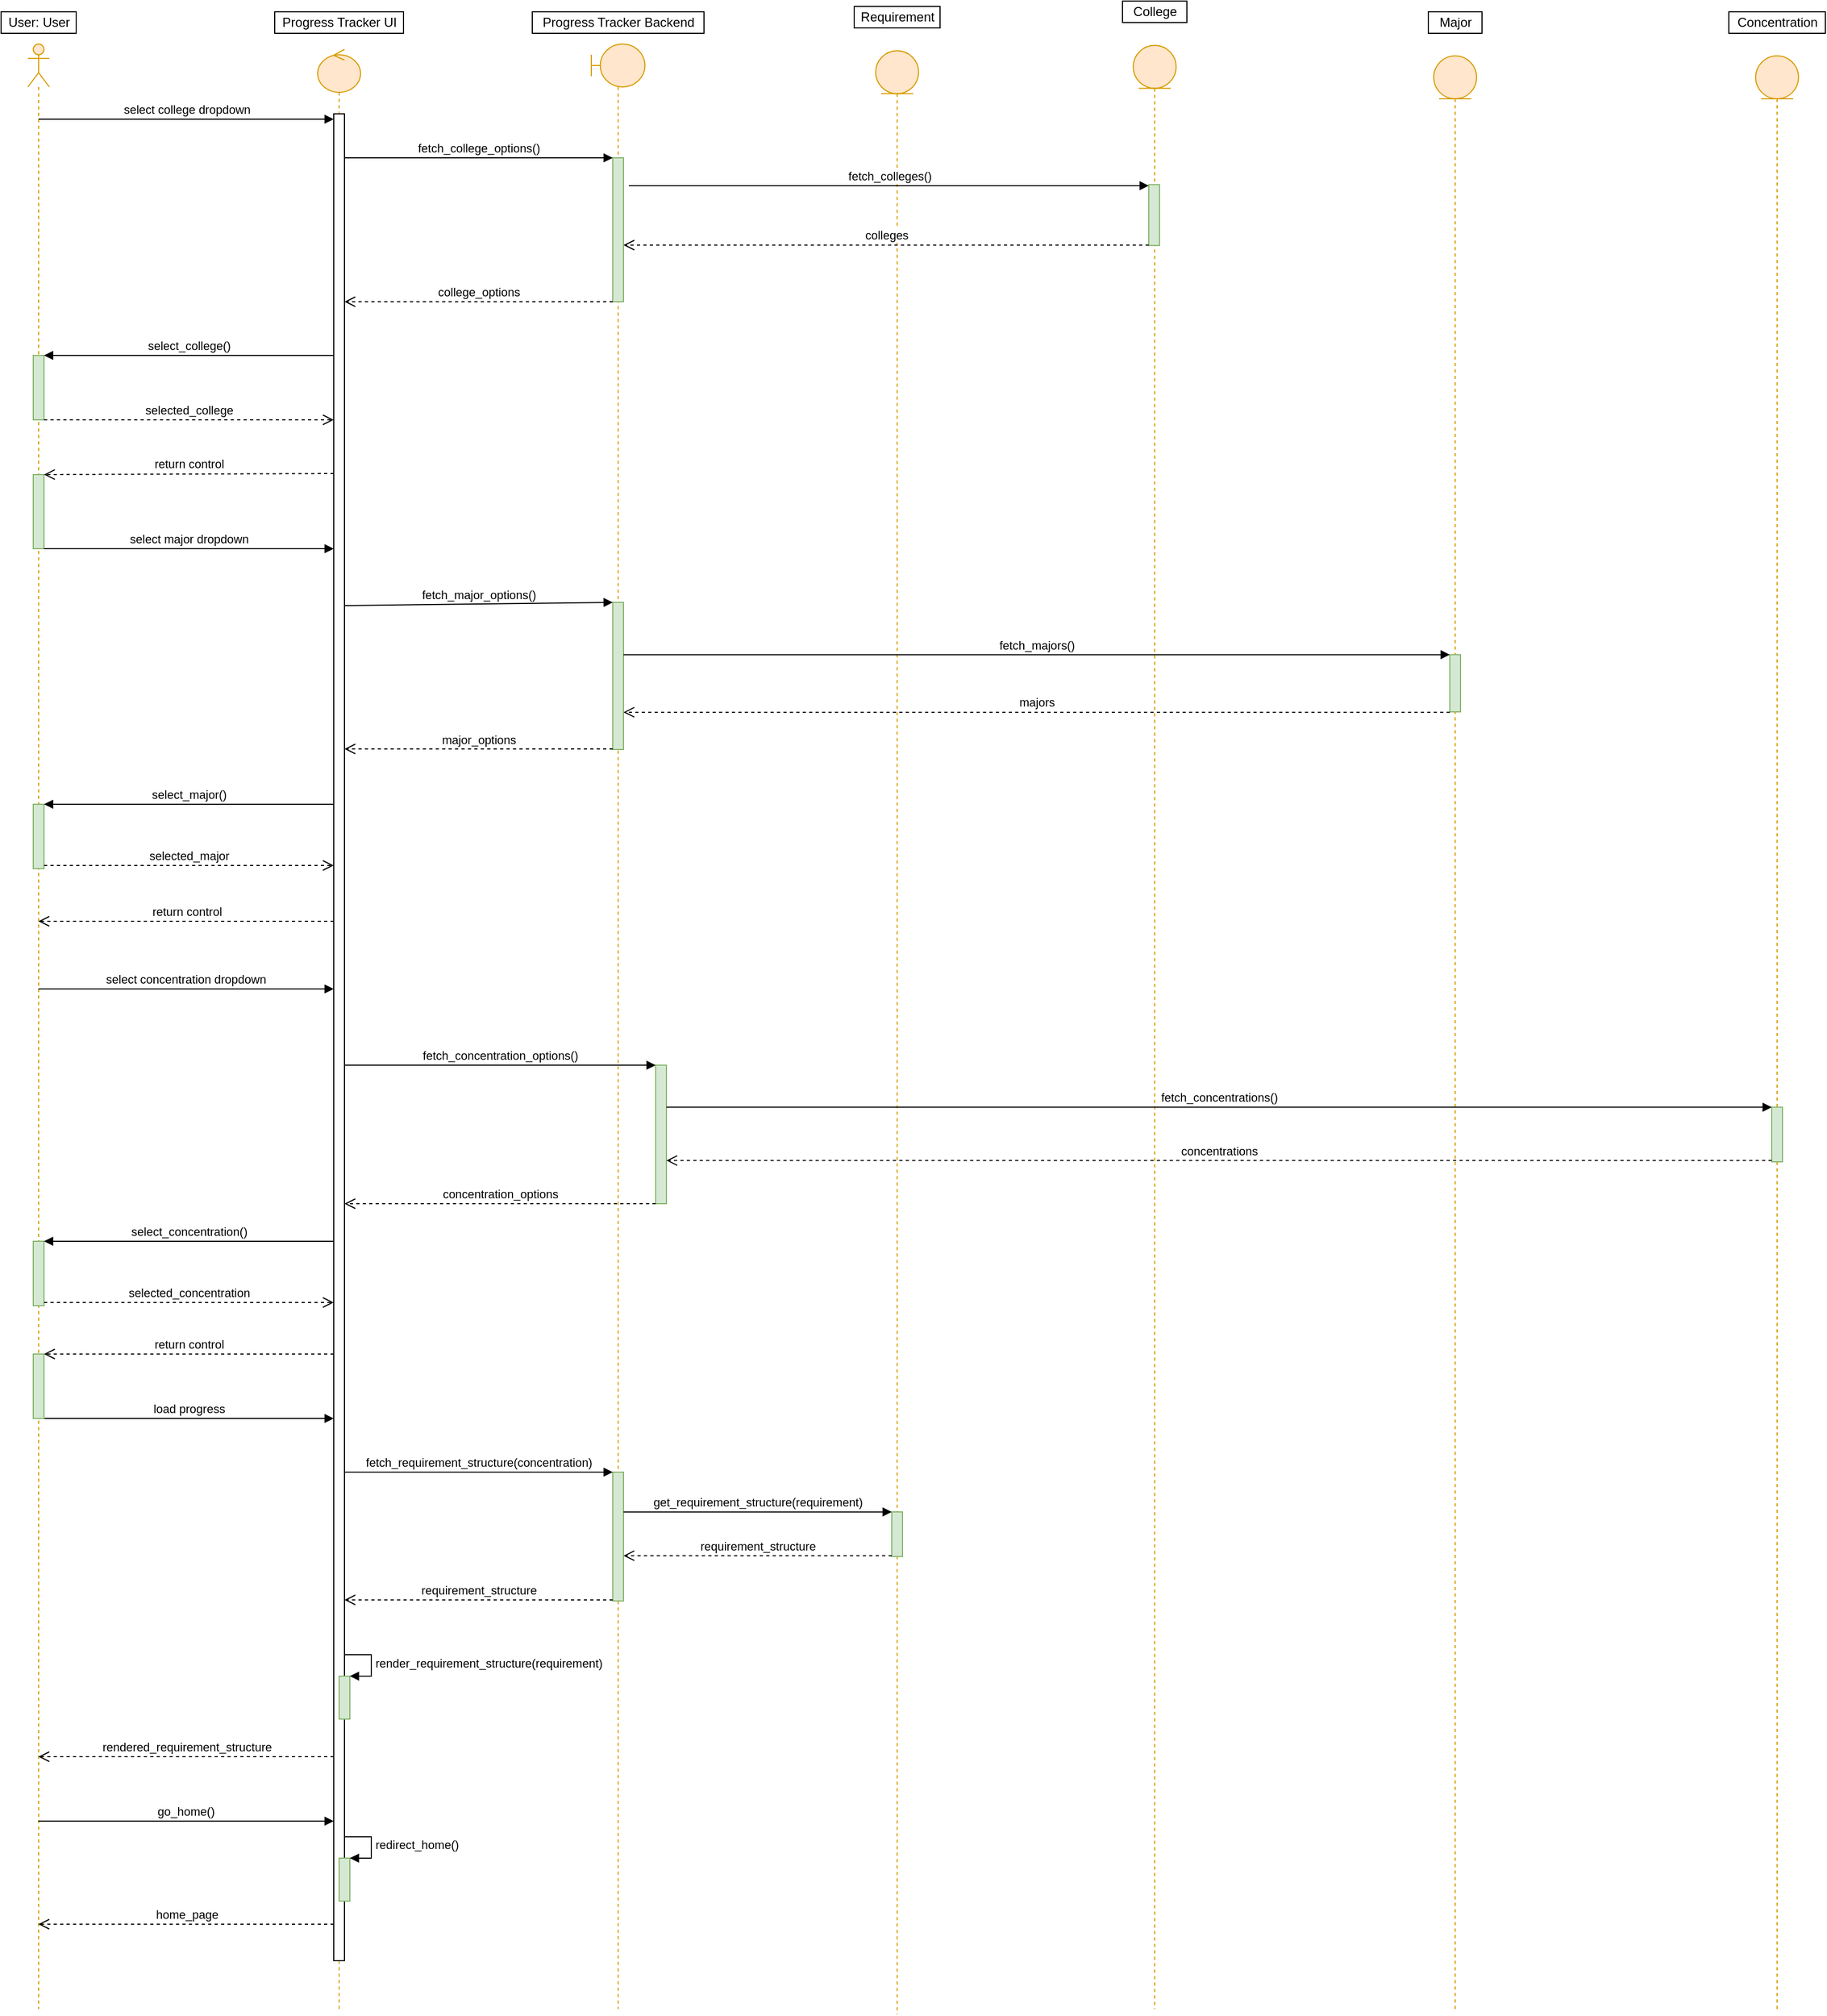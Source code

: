<?xml version="1.0" encoding="UTF-8"?>
<mxfile compressed="false" version="12.1.7" type="device" pages="1"><diagram id="qxIXQQoXLA4KPB8yL7MM" name="Page-3"><mxGraphModel dx="2431" dy="1488" grid="1" gridSize="10" guides="1" tooltips="1" connect="1" arrows="1" fold="1" page="1" pageScale="1" pageWidth="850" pageHeight="1100" math="0" shadow="0"><root><mxCell id="4MsPIWo7bYqa63KtsmRX-0"/><mxCell id="4MsPIWo7bYqa63KtsmRX-1" parent="4MsPIWo7bYqa63KtsmRX-0"/><mxCell id="lIa5whQ5t8ZFdQZ5lfhp-8" value="" style="shape=umlLifeline;participant=umlActor;perimeter=lifelinePerimeter;whiteSpace=wrap;html=1;container=1;collapsible=0;recursiveResize=0;verticalAlign=top;spacingTop=36;labelBackgroundColor=none;outlineConnect=0;strokeColor=#d79b00;fillColor=#ffe6cc;" parent="4MsPIWo7bYqa63KtsmRX-1" vertex="1"><mxGeometry x="90" y="130" width="20" height="1830" as="geometry"/></mxCell><mxCell id="O0PVkL3Lw7y45EUynr6C-27" value="" style="html=1;points=[];perimeter=orthogonalPerimeter;fillColor=#d5e8d4;strokeColor=#82b366;" vertex="1" parent="lIa5whQ5t8ZFdQZ5lfhp-8"><mxGeometry x="5" y="290" width="10" height="60" as="geometry"/></mxCell><mxCell id="O0PVkL3Lw7y45EUynr6C-60" value="load progress" style="html=1;verticalAlign=bottom;endArrow=block;" edge="1" parent="lIa5whQ5t8ZFdQZ5lfhp-8" source="O0PVkL3Lw7y45EUynr6C-74"><mxGeometry width="80" relative="1" as="geometry"><mxPoint x="30" y="1280" as="sourcePoint"/><mxPoint x="285" y="1280" as="targetPoint"/></mxGeometry></mxCell><mxCell id="O0PVkL3Lw7y45EUynr6C-70" value="" style="html=1;points=[];perimeter=orthogonalPerimeter;fillColor=#d5e8d4;strokeColor=#82b366;" vertex="1" parent="lIa5whQ5t8ZFdQZ5lfhp-8"><mxGeometry x="5" y="401" width="10" height="69" as="geometry"/></mxCell><mxCell id="lIa5whQ5t8ZFdQZ5lfhp-10" value="User: User" style="text;html=1;resizable=0;points=[];autosize=1;align=center;verticalAlign=top;spacingTop=-4;fontColor=#000000;labelBackgroundColor=none;strokeColor=#000000;" parent="4MsPIWo7bYqa63KtsmRX-1" vertex="1"><mxGeometry x="65" y="100" width="70" height="20" as="geometry"/></mxCell><mxCell id="lIa5whQ5t8ZFdQZ5lfhp-11" value="" style="shape=umlLifeline;participant=umlControl;perimeter=lifelinePerimeter;whiteSpace=wrap;html=1;container=1;collapsible=0;recursiveResize=0;verticalAlign=top;spacingTop=36;labelBackgroundColor=none;outlineConnect=0;strokeColor=#d79b00;fillColor=#ffe6cc;" parent="4MsPIWo7bYqa63KtsmRX-1" vertex="1"><mxGeometry x="360" y="135" width="40" height="1825" as="geometry"/></mxCell><mxCell id="lIa5whQ5t8ZFdQZ5lfhp-16" value="" style="html=1;points=[];perimeter=orthogonalPerimeter;labelBackgroundColor=none;strokeColor=#000000;fontColor=#000000;" parent="lIa5whQ5t8ZFdQZ5lfhp-11" vertex="1"><mxGeometry x="15" y="60" width="10" height="1720" as="geometry"/></mxCell><mxCell id="O0PVkL3Lw7y45EUynr6C-67" value="" style="html=1;points=[];perimeter=orthogonalPerimeter;fillColor=#d5e8d4;strokeColor=#82b366;" vertex="1" parent="lIa5whQ5t8ZFdQZ5lfhp-11"><mxGeometry x="20" y="1515" width="10" height="40" as="geometry"/></mxCell><mxCell id="O0PVkL3Lw7y45EUynr6C-68" value="render_requirement_structure(requirement)" style="edgeStyle=orthogonalEdgeStyle;html=1;align=left;spacingLeft=2;endArrow=block;rounded=0;entryX=1;entryY=0;" edge="1" target="O0PVkL3Lw7y45EUynr6C-67" parent="lIa5whQ5t8ZFdQZ5lfhp-11"><mxGeometry relative="1" as="geometry"><mxPoint x="25" y="1495" as="sourcePoint"/><Array as="points"><mxPoint x="50" y="1495"/></Array></mxGeometry></mxCell><mxCell id="O0PVkL3Lw7y45EUynr6C-75" value="" style="html=1;points=[];perimeter=orthogonalPerimeter;fillColor=#d5e8d4;strokeColor=#82b366;" vertex="1" parent="lIa5whQ5t8ZFdQZ5lfhp-11"><mxGeometry x="20" y="1684.5" width="10" height="40" as="geometry"/></mxCell><mxCell id="O0PVkL3Lw7y45EUynr6C-76" value="redirect_home()" style="edgeStyle=orthogonalEdgeStyle;html=1;align=left;spacingLeft=2;endArrow=block;rounded=0;entryX=1;entryY=0;" edge="1" parent="lIa5whQ5t8ZFdQZ5lfhp-11" target="O0PVkL3Lw7y45EUynr6C-75"><mxGeometry relative="1" as="geometry"><mxPoint x="25.345" y="1664.569" as="sourcePoint"/><Array as="points"><mxPoint x="50" y="1664.5"/></Array></mxGeometry></mxCell><mxCell id="lIa5whQ5t8ZFdQZ5lfhp-12" value="Progress Tracker UI" style="text;html=1;resizable=0;points=[];autosize=1;align=center;verticalAlign=top;spacingTop=-4;fontColor=#000000;labelBackgroundColor=none;strokeColor=#000000;" parent="4MsPIWo7bYqa63KtsmRX-1" vertex="1"><mxGeometry x="320" y="100" width="120" height="20" as="geometry"/></mxCell><mxCell id="lIa5whQ5t8ZFdQZ5lfhp-13" value="" style="shape=umlLifeline;participant=umlBoundary;perimeter=lifelinePerimeter;whiteSpace=wrap;html=1;container=1;collapsible=0;recursiveResize=0;verticalAlign=top;spacingTop=36;labelBackgroundColor=none;outlineConnect=0;strokeColor=#d79b00;fillColor=#ffe6cc;" parent="4MsPIWo7bYqa63KtsmRX-1" vertex="1"><mxGeometry x="615" y="130" width="50" height="1830" as="geometry"/></mxCell><mxCell id="O0PVkL3Lw7y45EUynr6C-20" value="" style="html=1;points=[];perimeter=orthogonalPerimeter;fillColor=#d5e8d4;strokeColor=#82b366;" vertex="1" parent="lIa5whQ5t8ZFdQZ5lfhp-13"><mxGeometry x="20" y="106" width="10" height="134" as="geometry"/></mxCell><mxCell id="O0PVkL3Lw7y45EUynr6C-61" value="" style="html=1;points=[];perimeter=orthogonalPerimeter;fillColor=#d5e8d4;strokeColor=#82b366;" vertex="1" parent="lIa5whQ5t8ZFdQZ5lfhp-13"><mxGeometry x="20" y="1330" width="10" height="120" as="geometry"/></mxCell><mxCell id="O0PVkL3Lw7y45EUynr6C-39" value="" style="html=1;points=[];perimeter=orthogonalPerimeter;fillColor=#d5e8d4;strokeColor=#82b366;" vertex="1" parent="lIa5whQ5t8ZFdQZ5lfhp-13"><mxGeometry x="20" y="520" width="10" height="137" as="geometry"/></mxCell><mxCell id="lIa5whQ5t8ZFdQZ5lfhp-14" value="Progress Tracker Backend" style="text;html=1;resizable=0;points=[];autosize=1;align=center;verticalAlign=top;spacingTop=-4;fontColor=#000000;labelBackgroundColor=none;strokeColor=#000000;" parent="4MsPIWo7bYqa63KtsmRX-1" vertex="1"><mxGeometry x="560" y="100" width="160" height="20" as="geometry"/></mxCell><mxCell id="lIa5whQ5t8ZFdQZ5lfhp-15" value="select college dropdown" style="html=1;verticalAlign=bottom;endArrow=block;fontColor=#000000;labelBackgroundColor=none;strokeColor=#000000;" parent="4MsPIWo7bYqa63KtsmRX-1" source="lIa5whQ5t8ZFdQZ5lfhp-8" target="lIa5whQ5t8ZFdQZ5lfhp-16" edge="1"><mxGeometry width="80" relative="1" as="geometry"><mxPoint x="100" y="210" as="sourcePoint"/><mxPoint x="350" y="197" as="targetPoint"/><Array as="points"><mxPoint x="200" y="200"/></Array></mxGeometry></mxCell><mxCell id="O0PVkL3Lw7y45EUynr6C-7" value="" style="group" vertex="1" connectable="0" parent="4MsPIWo7bYqa63KtsmRX-1"><mxGeometry x="860" y="95" width="80" height="1870" as="geometry"/></mxCell><mxCell id="O0PVkL3Lw7y45EUynr6C-2" value="" style="shape=umlLifeline;participant=umlEntity;perimeter=lifelinePerimeter;whiteSpace=wrap;html=1;container=1;collapsible=0;recursiveResize=0;verticalAlign=top;spacingTop=36;labelBackgroundColor=#ffffff;outlineConnect=0;fillColor=#ffe6cc;strokeColor=#d79b00;" vertex="1" parent="O0PVkL3Lw7y45EUynr6C-7"><mxGeometry x="20" y="41.25" width="40" height="1828.75" as="geometry"/></mxCell><mxCell id="O0PVkL3Lw7y45EUynr6C-64" value="" style="html=1;points=[];perimeter=orthogonalPerimeter;fillColor=#d5e8d4;strokeColor=#82b366;" vertex="1" parent="O0PVkL3Lw7y45EUynr6C-2"><mxGeometry x="15" y="1360.816" width="10" height="41.556" as="geometry"/></mxCell><mxCell id="O0PVkL3Lw7y45EUynr6C-3" value="Requirement" style="text;html=1;resizable=0;points=[];autosize=1;align=center;verticalAlign=top;spacingTop=-4;fontColor=#000000;labelBackgroundColor=none;strokeColor=#000000;" vertex="1" parent="O0PVkL3Lw7y45EUynr6C-7"><mxGeometry width="80" height="20" as="geometry"/></mxCell><mxCell id="O0PVkL3Lw7y45EUynr6C-8" value="" style="group" vertex="1" connectable="0" parent="4MsPIWo7bYqa63KtsmRX-1"><mxGeometry x="1100" y="90" width="80" height="1870" as="geometry"/></mxCell><mxCell id="O0PVkL3Lw7y45EUynr6C-9" value="" style="shape=umlLifeline;participant=umlEntity;perimeter=lifelinePerimeter;whiteSpace=wrap;html=1;container=1;collapsible=0;recursiveResize=0;verticalAlign=top;spacingTop=36;labelBackgroundColor=#ffffff;outlineConnect=0;fillColor=#ffe6cc;strokeColor=#d79b00;" vertex="1" parent="O0PVkL3Lw7y45EUynr6C-8"><mxGeometry x="20" y="41.25" width="40" height="1828.75" as="geometry"/></mxCell><mxCell id="O0PVkL3Lw7y45EUynr6C-23" value="" style="html=1;points=[];perimeter=orthogonalPerimeter;fillColor=#d5e8d4;strokeColor=#82b366;" vertex="1" parent="O0PVkL3Lw7y45EUynr6C-9"><mxGeometry x="14.5" y="129.629" width="10" height="56.739" as="geometry"/></mxCell><mxCell id="O0PVkL3Lw7y45EUynr6C-10" value="College" style="text;html=1;resizable=0;points=[];autosize=1;align=center;verticalAlign=top;spacingTop=-4;fontColor=#000000;labelBackgroundColor=none;strokeColor=#000000;" vertex="1" parent="O0PVkL3Lw7y45EUynr6C-8"><mxGeometry x="10" width="60" height="20" as="geometry"/></mxCell><mxCell id="O0PVkL3Lw7y45EUynr6C-11" value="" style="group" vertex="1" connectable="0" parent="4MsPIWo7bYqa63KtsmRX-1"><mxGeometry x="1380" y="100" width="80" height="1860" as="geometry"/></mxCell><mxCell id="O0PVkL3Lw7y45EUynr6C-12" value="" style="shape=umlLifeline;participant=umlEntity;perimeter=lifelinePerimeter;whiteSpace=wrap;html=1;container=1;collapsible=0;recursiveResize=0;verticalAlign=top;spacingTop=36;labelBackgroundColor=#ffffff;outlineConnect=0;fillColor=#ffe6cc;strokeColor=#d79b00;" vertex="1" parent="O0PVkL3Lw7y45EUynr6C-11"><mxGeometry x="20" y="41.029" width="40" height="1818.971" as="geometry"/></mxCell><mxCell id="O0PVkL3Lw7y45EUynr6C-41" value="" style="html=1;points=[];perimeter=orthogonalPerimeter;fillColor=#d5e8d4;strokeColor=#82b366;" vertex="1" parent="O0PVkL3Lw7y45EUynr6C-12"><mxGeometry x="15" y="557.667" width="10" height="53.256" as="geometry"/></mxCell><mxCell id="O0PVkL3Lw7y45EUynr6C-13" value="Major" style="text;html=1;resizable=0;points=[];autosize=1;align=center;verticalAlign=top;spacingTop=-4;fontColor=#000000;labelBackgroundColor=none;strokeColor=#000000;" vertex="1" parent="O0PVkL3Lw7y45EUynr6C-11"><mxGeometry x="15" width="50" height="20" as="geometry"/></mxCell><mxCell id="O0PVkL3Lw7y45EUynr6C-14" value="" style="group" vertex="1" connectable="0" parent="4MsPIWo7bYqa63KtsmRX-1"><mxGeometry x="1680" y="100" width="85" height="1860" as="geometry"/></mxCell><mxCell id="O0PVkL3Lw7y45EUynr6C-15" value="" style="shape=umlLifeline;participant=umlEntity;perimeter=lifelinePerimeter;whiteSpace=wrap;html=1;container=1;collapsible=0;recursiveResize=0;verticalAlign=top;spacingTop=36;labelBackgroundColor=#ffffff;outlineConnect=0;fillColor=#ffe6cc;strokeColor=#d79b00;" vertex="1" parent="O0PVkL3Lw7y45EUynr6C-14"><mxGeometry x="20" y="41.029" width="40" height="1818.971" as="geometry"/></mxCell><mxCell id="O0PVkL3Lw7y45EUynr6C-48" value="" style="html=1;points=[];perimeter=orthogonalPerimeter;fillColor=#d5e8d4;strokeColor=#82b366;" vertex="1" parent="O0PVkL3Lw7y45EUynr6C-15"><mxGeometry x="15" y="979.112" width="10" height="50.872" as="geometry"/></mxCell><mxCell id="O0PVkL3Lw7y45EUynr6C-16" value="Concentration" style="text;html=1;resizable=0;points=[];autosize=1;align=center;verticalAlign=top;spacingTop=-4;fontColor=#000000;labelBackgroundColor=none;strokeColor=#000000;" vertex="1" parent="O0PVkL3Lw7y45EUynr6C-14"><mxGeometry x="-5" width="90" height="20" as="geometry"/></mxCell><mxCell id="O0PVkL3Lw7y45EUynr6C-21" value="fetch_college_options()" style="html=1;verticalAlign=bottom;endArrow=block;entryX=0;entryY=0;" edge="1" target="O0PVkL3Lw7y45EUynr6C-20" parent="4MsPIWo7bYqa63KtsmRX-1" source="lIa5whQ5t8ZFdQZ5lfhp-16"><mxGeometry relative="1" as="geometry"><mxPoint x="605" y="240" as="sourcePoint"/></mxGeometry></mxCell><mxCell id="O0PVkL3Lw7y45EUynr6C-24" value="fetch_colleges()" style="html=1;verticalAlign=bottom;endArrow=block;exitX=1.5;exitY=0.261;exitDx=0;exitDy=0;exitPerimeter=0;" edge="1" parent="4MsPIWo7bYqa63KtsmRX-1"><mxGeometry relative="1" as="geometry"><mxPoint x="650" y="261.974" as="sourcePoint"/><mxPoint x="1134.5" y="261.974" as="targetPoint"/></mxGeometry></mxCell><mxCell id="O0PVkL3Lw7y45EUynr6C-25" value="colleges" style="html=1;verticalAlign=bottom;endArrow=open;dashed=1;endSize=8;" edge="1" parent="4MsPIWo7bYqa63KtsmRX-1"><mxGeometry relative="1" as="geometry"><mxPoint x="645" y="317.249" as="targetPoint"/><mxPoint x="1134.5" y="317.249" as="sourcePoint"/></mxGeometry></mxCell><mxCell id="O0PVkL3Lw7y45EUynr6C-26" value="college_options" style="html=1;verticalAlign=bottom;endArrow=open;dashed=1;endSize=8;" edge="1" parent="4MsPIWo7bYqa63KtsmRX-1" source="O0PVkL3Lw7y45EUynr6C-20"><mxGeometry relative="1" as="geometry"><mxPoint x="675" y="370" as="sourcePoint"/><mxPoint x="385" y="370" as="targetPoint"/></mxGeometry></mxCell><mxCell id="O0PVkL3Lw7y45EUynr6C-28" value="select_college()" style="html=1;verticalAlign=bottom;endArrow=block;entryX=1;entryY=0;" edge="1" target="O0PVkL3Lw7y45EUynr6C-27" parent="4MsPIWo7bYqa63KtsmRX-1"><mxGeometry relative="1" as="geometry"><mxPoint x="375" y="420" as="sourcePoint"/></mxGeometry></mxCell><mxCell id="O0PVkL3Lw7y45EUynr6C-29" value="selected_college" style="html=1;verticalAlign=bottom;endArrow=open;dashed=1;endSize=8;exitX=1;exitY=0.95;" edge="1" parent="4MsPIWo7bYqa63KtsmRX-1"><mxGeometry relative="1" as="geometry"><mxPoint x="375" y="480" as="targetPoint"/><mxPoint x="105" y="480" as="sourcePoint"/></mxGeometry></mxCell><mxCell id="O0PVkL3Lw7y45EUynr6C-33" value="return control" style="html=1;verticalAlign=bottom;endArrow=open;dashed=1;endSize=8;" edge="1" parent="4MsPIWo7bYqa63KtsmRX-1" target="O0PVkL3Lw7y45EUynr6C-70"><mxGeometry relative="1" as="geometry"><mxPoint x="375" y="530.0" as="sourcePoint"/><mxPoint x="120" y="530" as="targetPoint"/></mxGeometry></mxCell><mxCell id="O0PVkL3Lw7y45EUynr6C-38" value="" style="html=1;points=[];perimeter=orthogonalPerimeter;fillColor=#d5e8d4;strokeColor=#82b366;" vertex="1" parent="4MsPIWo7bYqa63KtsmRX-1"><mxGeometry x="95" y="838" width="10" height="60" as="geometry"/></mxCell><mxCell id="O0PVkL3Lw7y45EUynr6C-40" value="select major dropdown" style="html=1;verticalAlign=bottom;endArrow=block;fontColor=#000000;labelBackgroundColor=none;strokeColor=#000000;" edge="1" parent="4MsPIWo7bYqa63KtsmRX-1"><mxGeometry width="80" relative="1" as="geometry"><mxPoint x="105" y="600" as="sourcePoint"/><mxPoint x="375" y="600" as="targetPoint"/><Array as="points"><mxPoint x="200" y="600"/></Array></mxGeometry></mxCell><mxCell id="O0PVkL3Lw7y45EUynr6C-42" value="fetch_major_options()" style="html=1;verticalAlign=bottom;endArrow=block;entryX=0;entryY=0;" edge="1" parent="4MsPIWo7bYqa63KtsmRX-1" target="O0PVkL3Lw7y45EUynr6C-39"><mxGeometry relative="1" as="geometry"><mxPoint x="385" y="653.0" as="sourcePoint"/></mxGeometry></mxCell><mxCell id="O0PVkL3Lw7y45EUynr6C-43" value="fetch_majors()" style="html=1;verticalAlign=bottom;endArrow=block;entryX=0;entryY=0;" edge="1" parent="4MsPIWo7bYqa63KtsmRX-1" source="O0PVkL3Lw7y45EUynr6C-39" target="O0PVkL3Lw7y45EUynr6C-41"><mxGeometry relative="1" as="geometry"><mxPoint x="1195" y="713" as="sourcePoint"/></mxGeometry></mxCell><mxCell id="O0PVkL3Lw7y45EUynr6C-44" value="majors" style="html=1;verticalAlign=bottom;endArrow=open;dashed=1;endSize=8;" edge="1" parent="4MsPIWo7bYqa63KtsmRX-1"><mxGeometry relative="1" as="geometry"><mxPoint x="645" y="752.324" as="targetPoint"/><mxPoint x="1415" y="752.324" as="sourcePoint"/></mxGeometry></mxCell><mxCell id="O0PVkL3Lw7y45EUynr6C-45" value="major_options" style="html=1;verticalAlign=bottom;endArrow=open;dashed=1;endSize=8;" edge="1" parent="4MsPIWo7bYqa63KtsmRX-1"><mxGeometry relative="1" as="geometry"><mxPoint x="635" y="786.5" as="sourcePoint"/><mxPoint x="385" y="786.5" as="targetPoint"/></mxGeometry></mxCell><mxCell id="O0PVkL3Lw7y45EUynr6C-46" value="select_major()" style="html=1;verticalAlign=bottom;endArrow=block;entryX=1;entryY=0;" edge="1" parent="4MsPIWo7bYqa63KtsmRX-1" target="O0PVkL3Lw7y45EUynr6C-38"><mxGeometry relative="1" as="geometry"><mxPoint x="375" y="838" as="sourcePoint"/></mxGeometry></mxCell><mxCell id="O0PVkL3Lw7y45EUynr6C-47" value="selected_major" style="html=1;verticalAlign=bottom;endArrow=open;dashed=1;endSize=8;exitX=1;exitY=0.95;" edge="1" parent="4MsPIWo7bYqa63KtsmRX-1" source="O0PVkL3Lw7y45EUynr6C-38"><mxGeometry relative="1" as="geometry"><mxPoint x="375" y="895" as="targetPoint"/></mxGeometry></mxCell><mxCell id="O0PVkL3Lw7y45EUynr6C-49" value="return control" style="html=1;verticalAlign=bottom;endArrow=open;dashed=1;endSize=8;" edge="1" parent="4MsPIWo7bYqa63KtsmRX-1"><mxGeometry relative="1" as="geometry"><mxPoint x="375" y="947.0" as="sourcePoint"/><mxPoint x="99.81" y="947.0" as="targetPoint"/></mxGeometry></mxCell><mxCell id="O0PVkL3Lw7y45EUynr6C-50" value="" style="html=1;points=[];perimeter=orthogonalPerimeter;fillColor=#d5e8d4;strokeColor=#82b366;" vertex="1" parent="4MsPIWo7bYqa63KtsmRX-1"><mxGeometry x="95" y="1245" width="10" height="60" as="geometry"/></mxCell><mxCell id="O0PVkL3Lw7y45EUynr6C-51" value="" style="html=1;points=[];perimeter=orthogonalPerimeter;fillColor=#d5e8d4;strokeColor=#82b366;" vertex="1" parent="4MsPIWo7bYqa63KtsmRX-1"><mxGeometry x="675" y="1081" width="10" height="129" as="geometry"/></mxCell><mxCell id="O0PVkL3Lw7y45EUynr6C-52" value="select concentration dropdown" style="html=1;verticalAlign=bottom;endArrow=block;fontColor=#000000;labelBackgroundColor=none;strokeColor=#000000;" edge="1" parent="4MsPIWo7bYqa63KtsmRX-1"><mxGeometry width="80" relative="1" as="geometry"><mxPoint x="99.81" y="1010" as="sourcePoint"/><mxPoint x="375" y="1010" as="targetPoint"/><Array as="points"><mxPoint x="200" y="1010"/></Array></mxGeometry></mxCell><mxCell id="O0PVkL3Lw7y45EUynr6C-53" value="fetch_concentration_options()" style="html=1;verticalAlign=bottom;endArrow=block;entryX=0;entryY=0;" edge="1" parent="4MsPIWo7bYqa63KtsmRX-1" target="O0PVkL3Lw7y45EUynr6C-51"><mxGeometry relative="1" as="geometry"><mxPoint x="385" y="1081.0" as="sourcePoint"/></mxGeometry></mxCell><mxCell id="O0PVkL3Lw7y45EUynr6C-54" value="fetch_concentrations()" style="html=1;verticalAlign=bottom;endArrow=block;entryX=0;entryY=0;" edge="1" parent="4MsPIWo7bYqa63KtsmRX-1" source="O0PVkL3Lw7y45EUynr6C-51" target="O0PVkL3Lw7y45EUynr6C-48"><mxGeometry relative="1" as="geometry"><mxPoint x="1195" y="1141" as="sourcePoint"/></mxGeometry></mxCell><mxCell id="O0PVkL3Lw7y45EUynr6C-55" value="concentrations" style="html=1;verticalAlign=bottom;endArrow=open;dashed=1;endSize=8;" edge="1" parent="4MsPIWo7bYqa63KtsmRX-1" source="O0PVkL3Lw7y45EUynr6C-48"><mxGeometry relative="1" as="geometry"><mxPoint x="685" y="1169.8" as="targetPoint"/><mxPoint x="1820" y="1170" as="sourcePoint"/></mxGeometry></mxCell><mxCell id="O0PVkL3Lw7y45EUynr6C-56" value="concentration_options" style="html=1;verticalAlign=bottom;endArrow=open;dashed=1;endSize=8;" edge="1" parent="4MsPIWo7bYqa63KtsmRX-1"><mxGeometry relative="1" as="geometry"><mxPoint x="675" y="1210.0" as="sourcePoint"/><mxPoint x="385" y="1210.0" as="targetPoint"/></mxGeometry></mxCell><mxCell id="O0PVkL3Lw7y45EUynr6C-57" value="select_concentration()" style="html=1;verticalAlign=bottom;endArrow=block;entryX=1;entryY=0;" edge="1" parent="4MsPIWo7bYqa63KtsmRX-1" target="O0PVkL3Lw7y45EUynr6C-50"><mxGeometry relative="1" as="geometry"><mxPoint x="375" y="1245" as="sourcePoint"/></mxGeometry></mxCell><mxCell id="O0PVkL3Lw7y45EUynr6C-59" value="return control" style="html=1;verticalAlign=bottom;endArrow=open;dashed=1;endSize=8;" edge="1" parent="4MsPIWo7bYqa63KtsmRX-1" target="O0PVkL3Lw7y45EUynr6C-74"><mxGeometry relative="1" as="geometry"><mxPoint x="375" y="1350.0" as="sourcePoint"/><mxPoint x="130" y="1350" as="targetPoint"/></mxGeometry></mxCell><mxCell id="O0PVkL3Lw7y45EUynr6C-58" value="selected_concentration" style="html=1;verticalAlign=bottom;endArrow=open;dashed=1;endSize=8;exitX=1;exitY=0.95;" edge="1" parent="4MsPIWo7bYqa63KtsmRX-1" source="O0PVkL3Lw7y45EUynr6C-50"><mxGeometry relative="1" as="geometry"><mxPoint x="375" y="1302" as="targetPoint"/></mxGeometry></mxCell><mxCell id="O0PVkL3Lw7y45EUynr6C-62" value="fetch_requirement_structure(concentration)" style="html=1;verticalAlign=bottom;endArrow=block;entryX=0;entryY=0;" edge="1" target="O0PVkL3Lw7y45EUynr6C-61" parent="4MsPIWo7bYqa63KtsmRX-1"><mxGeometry relative="1" as="geometry"><mxPoint x="385" y="1460" as="sourcePoint"/></mxGeometry></mxCell><mxCell id="O0PVkL3Lw7y45EUynr6C-63" value="requirement_structure" style="html=1;verticalAlign=bottom;endArrow=open;dashed=1;endSize=8;" edge="1" source="O0PVkL3Lw7y45EUynr6C-61" parent="4MsPIWo7bYqa63KtsmRX-1"><mxGeometry relative="1" as="geometry"><mxPoint x="385" y="1579.0" as="targetPoint"/><mxPoint x="675" y="1579.0" as="sourcePoint"/></mxGeometry></mxCell><mxCell id="O0PVkL3Lw7y45EUynr6C-65" value="get_requirement_structure(requirement)" style="html=1;verticalAlign=bottom;endArrow=block;entryX=0;entryY=0;" edge="1" target="O0PVkL3Lw7y45EUynr6C-64" parent="4MsPIWo7bYqa63KtsmRX-1" source="O0PVkL3Lw7y45EUynr6C-61"><mxGeometry relative="1" as="geometry"><mxPoint x="905" y="1490" as="sourcePoint"/></mxGeometry></mxCell><mxCell id="O0PVkL3Lw7y45EUynr6C-66" value="requirement_structure" style="html=1;verticalAlign=bottom;endArrow=open;dashed=1;endSize=8;" edge="1" parent="4MsPIWo7bYqa63KtsmRX-1"><mxGeometry relative="1" as="geometry"><mxPoint x="645" y="1537.843" as="targetPoint"/><mxPoint x="895" y="1537.843" as="sourcePoint"/></mxGeometry></mxCell><mxCell id="O0PVkL3Lw7y45EUynr6C-69" value="rendered_requirement_structure" style="html=1;verticalAlign=bottom;endArrow=open;dashed=1;endSize=8;" edge="1" parent="4MsPIWo7bYqa63KtsmRX-1"><mxGeometry relative="1" as="geometry"><mxPoint x="375" y="1725.0" as="sourcePoint"/><mxPoint x="99.81" y="1725.0" as="targetPoint"/></mxGeometry></mxCell><mxCell id="O0PVkL3Lw7y45EUynr6C-74" value="" style="html=1;points=[];perimeter=orthogonalPerimeter;fillColor=#d5e8d4;strokeColor=#82b366;" vertex="1" parent="4MsPIWo7bYqa63KtsmRX-1"><mxGeometry x="95" y="1350" width="10" height="60" as="geometry"/></mxCell><mxCell id="O0PVkL3Lw7y45EUynr6C-77" value="go_home()" style="html=1;verticalAlign=bottom;endArrow=block;" edge="1" parent="4MsPIWo7bYqa63KtsmRX-1"><mxGeometry width="80" relative="1" as="geometry"><mxPoint x="99.81" y="1785" as="sourcePoint"/><mxPoint x="375" y="1785" as="targetPoint"/></mxGeometry></mxCell><mxCell id="O0PVkL3Lw7y45EUynr6C-78" value="home_page" style="html=1;verticalAlign=bottom;endArrow=open;dashed=1;endSize=8;" edge="1" parent="4MsPIWo7bYqa63KtsmRX-1"><mxGeometry relative="1" as="geometry"><mxPoint x="375" y="1881" as="sourcePoint"/><mxPoint x="99.81" y="1881" as="targetPoint"/></mxGeometry></mxCell></root></mxGraphModel></diagram></mxfile>